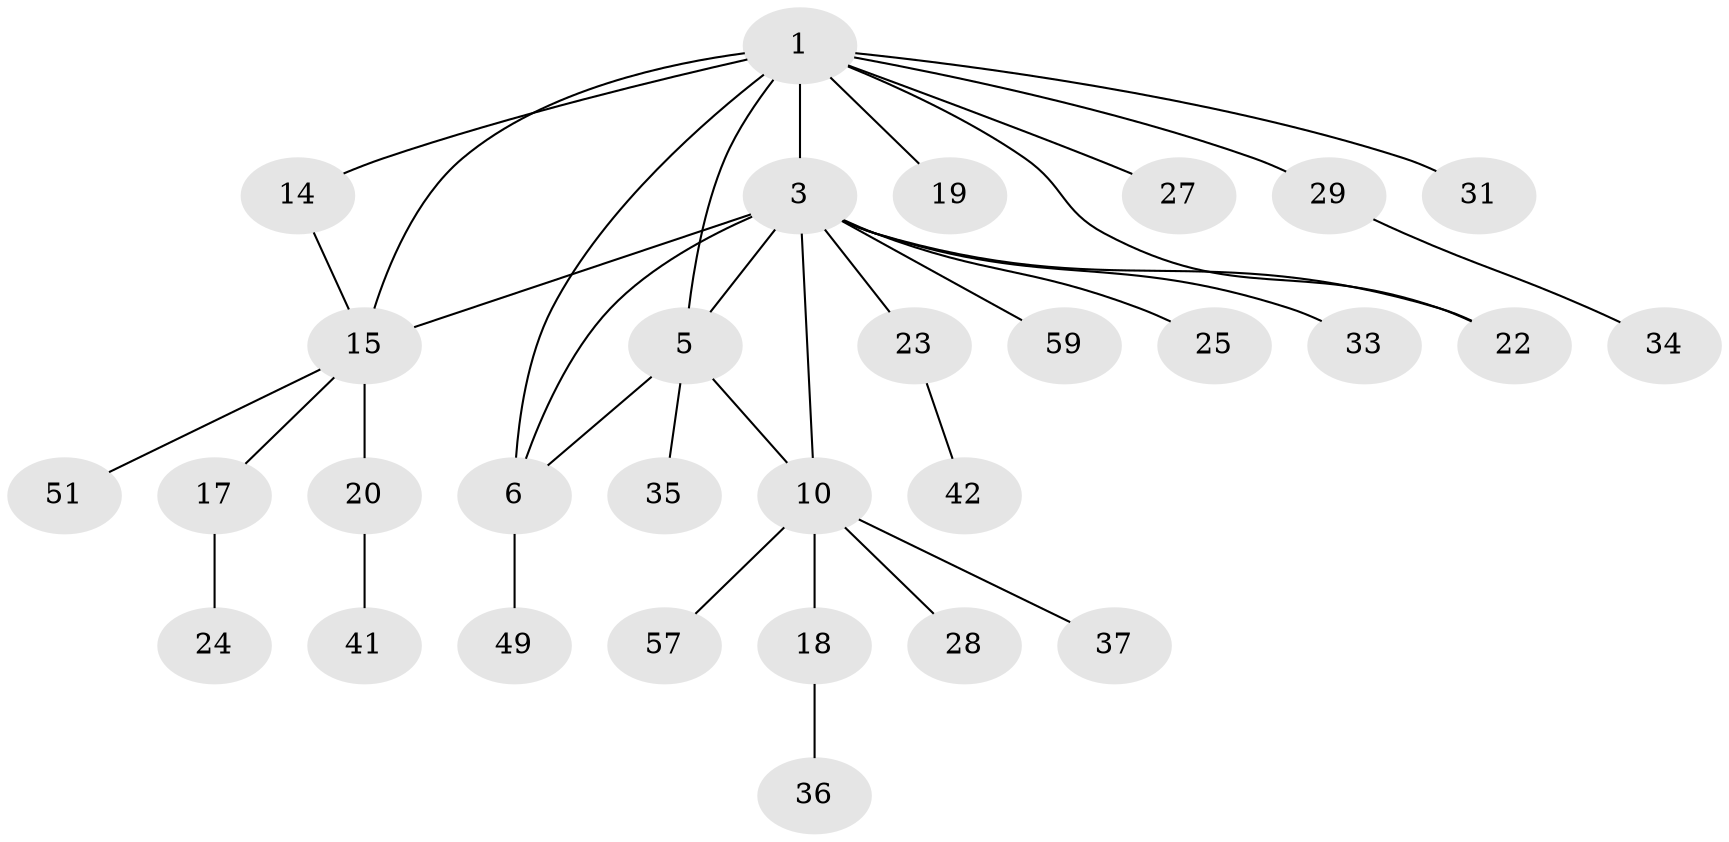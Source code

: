 // original degree distribution, {3: 0.05, 10: 0.016666666666666666, 5: 0.08333333333333333, 8: 0.016666666666666666, 4: 0.06666666666666667, 9: 0.016666666666666666, 7: 0.03333333333333333, 2: 0.2, 1: 0.5166666666666667}
// Generated by graph-tools (version 1.1) at 2025/15/03/09/25 04:15:48]
// undirected, 30 vertices, 36 edges
graph export_dot {
graph [start="1"]
  node [color=gray90,style=filled];
  1 [super="+2+43"];
  3 [super="+7"];
  5 [super="+38+11"];
  6;
  10 [super="+12"];
  14 [super="+55"];
  15;
  17;
  18;
  19;
  20;
  22;
  23;
  24;
  25;
  27;
  28;
  29;
  31;
  33;
  34;
  35 [super="+48"];
  36;
  37;
  41;
  42 [super="+52+58"];
  49;
  51;
  57;
  59;
  1 -- 3 [weight=4];
  1 -- 5 [weight=2];
  1 -- 6;
  1 -- 14;
  1 -- 15 [weight=2];
  1 -- 19;
  1 -- 22;
  1 -- 27;
  1 -- 29;
  1 -- 31;
  3 -- 33;
  3 -- 6;
  3 -- 15;
  3 -- 22;
  3 -- 23;
  3 -- 25;
  3 -- 59;
  3 -- 10;
  3 -- 5;
  5 -- 6;
  5 -- 35;
  5 -- 10 [weight=2];
  6 -- 49;
  10 -- 18;
  10 -- 28;
  10 -- 57;
  10 -- 37;
  14 -- 15;
  15 -- 17;
  15 -- 20;
  15 -- 51;
  17 -- 24;
  18 -- 36;
  20 -- 41;
  23 -- 42;
  29 -- 34;
}
